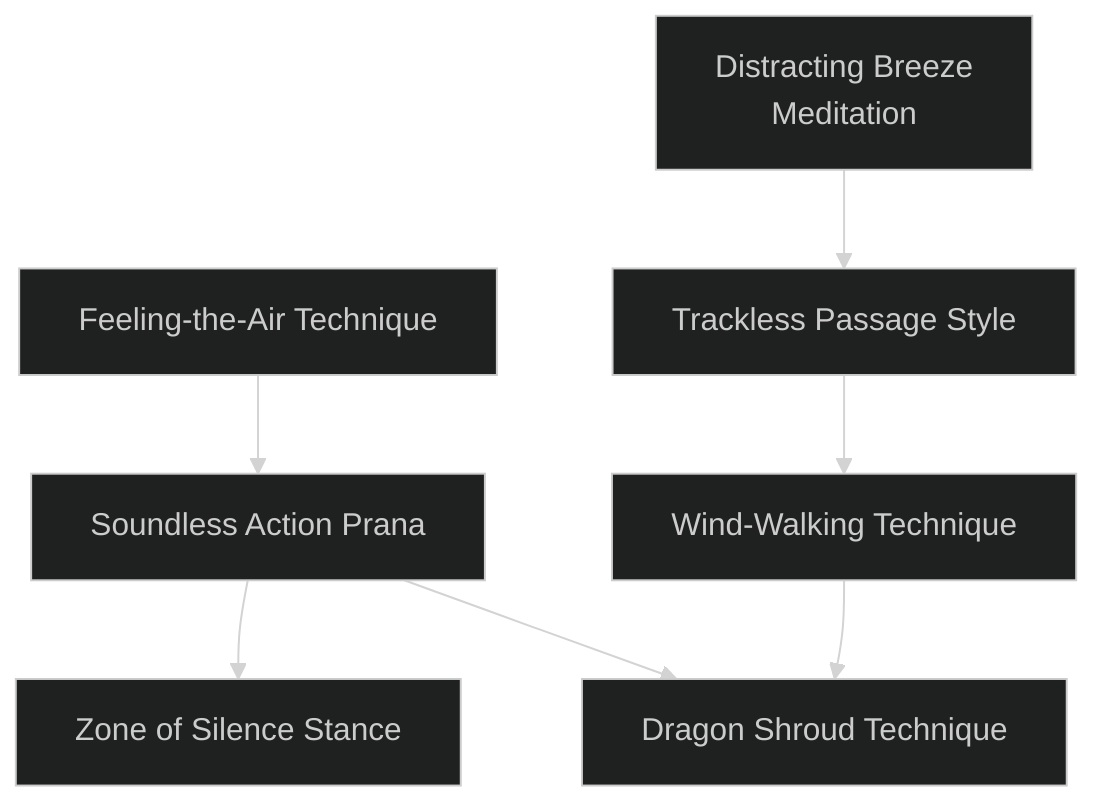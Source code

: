 ---
config:
  theme: dark
---
flowchart TD

    feeling_the_air_technique[Feeling-the-Air Technique]
    click feeling_the_air_technique callback "
        Feeling-the-Air Technique<br>
        <br>
        Cost: 3 motes<br>
        Duration: One scene<br>
        Type: Simple<br>
        Minimum Stealth: 2<br>
        Minimum Essence: 2<br>
        Prerequisite Charms: None<br>
        <br>
        Invoking this Charm allows a Dragon-Blooded to
        sense her surroundings through minute eddies and currents
        in the air. The character may move and act in total
        darkness or with her vision fully impaired with no penalties,
        but obviously, she cannot read, tell colors or otherwise
        discern information that requires vision rather than perfect
        spatial awareness. While this sense is not precise
        enough to be completely effective in combat, but it does
        reduce the penalties for fighting blind by half.
        "

    soundless_action_prana[Soundless Action Prana]
    feeling_the_air_technique --> soundless_action_prana
    click soundless_action_prana callback "
        Soundless Action Prana<br>
        <br>
        Cost: 1 mote per minute<br>
        Duration: Varies<br>
        Type: Simple<br>
        Minimum Stealth: 3<br>
        Minimum Essence: 3<br>
        Prerequisite Charms: Feeling the Air Technique.<br>
        <br>
        This Charm eliminates the noise of any action taken
        directly by a character under its influence. Gravel crunches
        silently underfoot. A sword swung by the character would
        glance off an opponent's shield with no sound. This effect
        lasts for one minute per mote of Essence invested. This
        Charm provides no direct benefit to Stealth rolls, but many
        actions will no longer have any chance of attracting attention,
        and there should be no difficulty penalties for moving
        through areas full of potential sources of accidental noise.<br>
        Keep in mind that the noise suppression only applies
        to those actions directly taken by a Dynast. She could put
        her fist through a window with no noise being created by
        the breaking glass, but the glass would tinkle as it fell to the
        floor, and if she instead threw a rock at it, the crash would
        be clearly audible.<br>
        The individual under the influence of this Charm is
        unable to speak while Soundless Action Prana is in
        effect. She may communicate through any other method,
        however.
        "

    zone_of_silence_stance[Zone of Silence Stance]
    soundless_action_prana --> zone_of_silence_stance
    click zone_of_silence_stance callback "
        Zone of Silence Stance<br>
        <br>
        Cost: 4 motes, 1 Willpower<br>
        Duration: One minute per point of permanent Essence<br>
        Type: Simple<br>
        Minimum Stealth: 4<br>
        Minimum Essence: 3<br>
        Prerequisite Charms: Soundless Action Prana<br>
        <br>
        By stilling the air to the point where it ceases to
        transmit sound at all, an Air-aspected Exalt may ensure
        that whatever mayhem ensues, the sounds of it will not
        reach the ears of others. A Zone of Silence suppresses all
        sound at all within its reach, be it the ringing of blades or
        the desperate cries of wounded enemies. One could vivisect
        a yeddim with a dull hatchet and someone standing a
        few feet away would be none the wiser — or at least their
        ears would not inform them of the deed. The character
        invoking the Charm is advised to say anything she feels
        necessary before the Charm is invoked, since no normal
        sound communication can take place within a Zone of
        Silence. Dynasts favoring this Charm are advised to learn
        sign language or a Charm such as With One Mind instead.<br>
        The Zone of Silence extends a number of yards equal
        twice the Exalted's permanent Essence. Each extra mote of
        Essence invested into the Charm increases the radius of
        effect by a single yard, but a character cannot spend more
        motes of Essence to increase the area of effect than her
        permanent Essence. Burglars and assassins often invoke
        this Charm to suppress sound in an entire dwelling, so they
        may work without worry of an alarm being raised. The
        Zone of Silence moves with the character.
        "

    distracting_breeze_meditation[Distracting Breeze<br>Meditation]
    click distracting_breeze_meditation callback "
        Distracting Breeze Meditation<br>
        <br>
        Cost: 1 mote per two successes<br>
        Duration: One scene<br>
        Type: Simple<br>
        Minimum Stealth: 2<br>
        Minimum Essence: 1<br>
        Prerequisite Charms: None<br>
        <br>
        With this Charm, the character uses the wind to cause
        minor disturbances and distractions to those who might
        observer her passage. Whether it be a tickling wind in the
        ear, a suddenly guttering torch or a knocked over spear,
        this minor enchantment can ensure a Dynast slips by even
        the most observant eyes without being spotted.<br>
        Every mote of Essence invested in this Charm acts as
        2 automatic successes against a single target that might
        detect the Exalt's presence. The Charm can be directed at
        more than one target at once, so long as the proper amount
        of Essence has been paid.<br>
        For Example: Cynestia, an Air-aspected Dynast,
        wishes to sneak past a cave entrance occupied by three
        Wyld barbarians. Her player spends 3 motes of Essence to
        give her two automatic successes in her Dexterity +
        Stealth rolls for Cynestia to avoid notice by all three
        barbarians. If Cynestia encounters other characters during
        the scene, her player can give the character two
        additional dice to evade their notice as well, but cannot
        distract more than three characters at a time. If the player
        had spent 4 motes, Cynestia could distract an additional
        barbarian, but could not give herself four automatic
        successes to avoid notice by one of them.<br>
        The character must not be visible or otherwise easily
        detectable when this Charm is activated. However, even
        a moment out of sight is long enough to invoke it and gain
        the benefits. This Charm does nothing to conceal a Dynast's
        passage, and she maybe tracked as normal. A character
        cannot spent more motes on the use of this Charm than
        her permanent Essence.
        "

    trackless_passage_style[Trackless Passage Style]
    distracting_breeze_meditation --> trackless_passage_style
    click trackless_passage_style callback "
        Trackless Passage Style<br>
        <br>
        Cost: 2 motes per being per mile<br>
        Duration: Instant<br>
        Type: Simple<br>
        Minimum Stealth: 3<br>
        Minimum Essence: 2<br>
        Prerequisite Charms: Distracting Breeze Meditation<br>
        <br>
        Simply avoiding guards is often not enough to remain
        truly undetected. This Charm summons up subtle but
        useful air currents that conceal the traces of the passage of
        the character and his associates, obscuring: footprints,
        obliterating scents and weeping away telltale broken
        branches and twigs.<br>
        Every to motes invested in this Charm completely
        obliterate all traces of one being's passage for a distance
        of one mile, including scent Non supernatural attempts
        to track the character tails automatically, and supernatural
        tracking attempts are subject to a standard tracking
        contest. The Dragon-Blooded invoking the Charm may
        extend it to protect as many beings as he has points of
        permanent Essence.
        "

    wind_walking_technique[Wind-Walking Technique]
    trackless_passage_style --> wind_walking_technique
    click wind_walking_technique callback "
        Wind-Walking Technique<br>
        <br>
        Cost: 2 mores<br>
        Duration: Until broken<br>
        Type: Simple<br>
        Minimum Stealth: 3<br>
        Minimum Essence: 3<br>
        Prerequisite Charms: Trackless Passage Style<br>
        <br>
        By invoking this Charm, the character gains the
        ability to move normally along any roughly horizontal
        surface - even those normally impossible to cross. Walk-
        ing across mud, quicksand, even water is easy with this
        Charm in place. The Charm also instills perfect balance
        and excellent timing, giving the character the facility to
        easily scamper across ropes, poles, beams, scaffolding and
        the like with no movement penalties.<br>
        The wind walker may move normally in all respects
        across such surfaces, including jumping, rolling, crawling
        — however he wishes to move. However, the character
        must keep moving. If even a single turn is spent standing
        still for whatever reason, the Charm's magic is broken. The
        hero can carry all of his normal gear and up to his own
        weight in additional burdens. Any greater weight also
        immediately breaks the Charm.
        "

    dragon_shroud_technique[Dragon Shroud Technique]
    soundless_action_prana --> dragon_shroud_technique
    wind_walking_technique --> dragon_shroud_technique
    click dragon_shroud_technique callback "
        Dragon Shroud Technique<br>
        <br>
        Cost: 6 motes, 1 Willpower<br>
        Duration: One scene<br>
        Type: Simple<br>
        Minimum Stealth: 5<br>
        Minimum Essence: 4<br>
        Prerequisite Charms: Soundless Action Prana, Wind-Walking Technique<br>
        <br>
        With true mastery of the art of stealth comes the
        power to almost completely shroud oneself from the eyes
        of others. Invoking the Dragon Shroud wraps the air itself
        around a character, concealing her even in broad daylight.
        While Dragon Shroud does not render a character truly
        invisible, her form is blurred and indistinct. Light seems to
        bend around her, making her much more difficult to see
        even if the observer knows she is there — and nearly
        impossible if he does not. The Dragon Shroud also muffles
        sound, masks scent, suppresses body heat and generally
        does its best to foil any attempt to clearly view the Dynast
        This is not true invisibility, however. A careful (or lucky)
        observer can still spot a blurry disturbance in the air where
        the Dragon-Blood stands.<br>
        Every 3 motes invested in this Charm act as one
        automatic opposing success to any action taken against
        character that requires that she be seen, heard or perceived
        with any of the five senses, including attempts to attack
        the character or to spot her when she is sneaking. It also
        quite effectively masks a Dragon-Blooded's identity. The
        Charm has no lingering effects, however, and the character
        can be tracked as normal.
        "